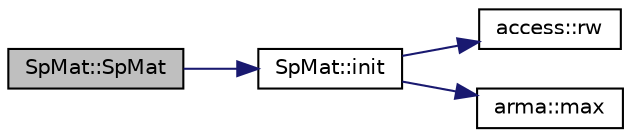 digraph "SpMat::SpMat"
{
  edge [fontname="Helvetica",fontsize="10",labelfontname="Helvetica",labelfontsize="10"];
  node [fontname="Helvetica",fontsize="10",shape=record];
  rankdir="LR";
  Node1 [label="SpMat::SpMat",height=0.2,width=0.4,color="black", fillcolor="grey75", style="filled" fontcolor="black"];
  Node1 -> Node2 [color="midnightblue",fontsize="10",style="solid",fontname="Helvetica"];
  Node2 [label="SpMat::init",height=0.2,width=0.4,color="black", fillcolor="white", style="filled",URL="$group___sp_mat.html#ga4cced396306a3df76139f4638b2e1405"];
  Node2 -> Node3 [color="midnightblue",fontsize="10",style="solid",fontname="Helvetica"];
  Node3 [label="access::rw",height=0.2,width=0.4,color="black", fillcolor="white", style="filled",URL="$classaccess.html#acd46d2d9e6004074b21bdec6a2f23c6e",tooltip="internal function to allow modification of data declared as read-only (use with caution)"];
  Node2 -> Node4 [color="midnightblue",fontsize="10",style="solid",fontname="Helvetica"];
  Node4 [label="arma::max",height=0.2,width=0.4,color="black", fillcolor="white", style="filled",URL="$group__fn__max.html#ga4399d515d0581cd95e66728552a8ca55",tooltip="Delayed &#39;maximum values&#39; operation. The dimension, along which the maxima are found, is set via &#39;dim&#39;. For dim = 0, the maximum value of each column is found (i.e. searches by traversing across rows). For dim = 1, the maximum value of each row is found (i.e. searches by traversing across columns). The default is dim = 0."];
}
